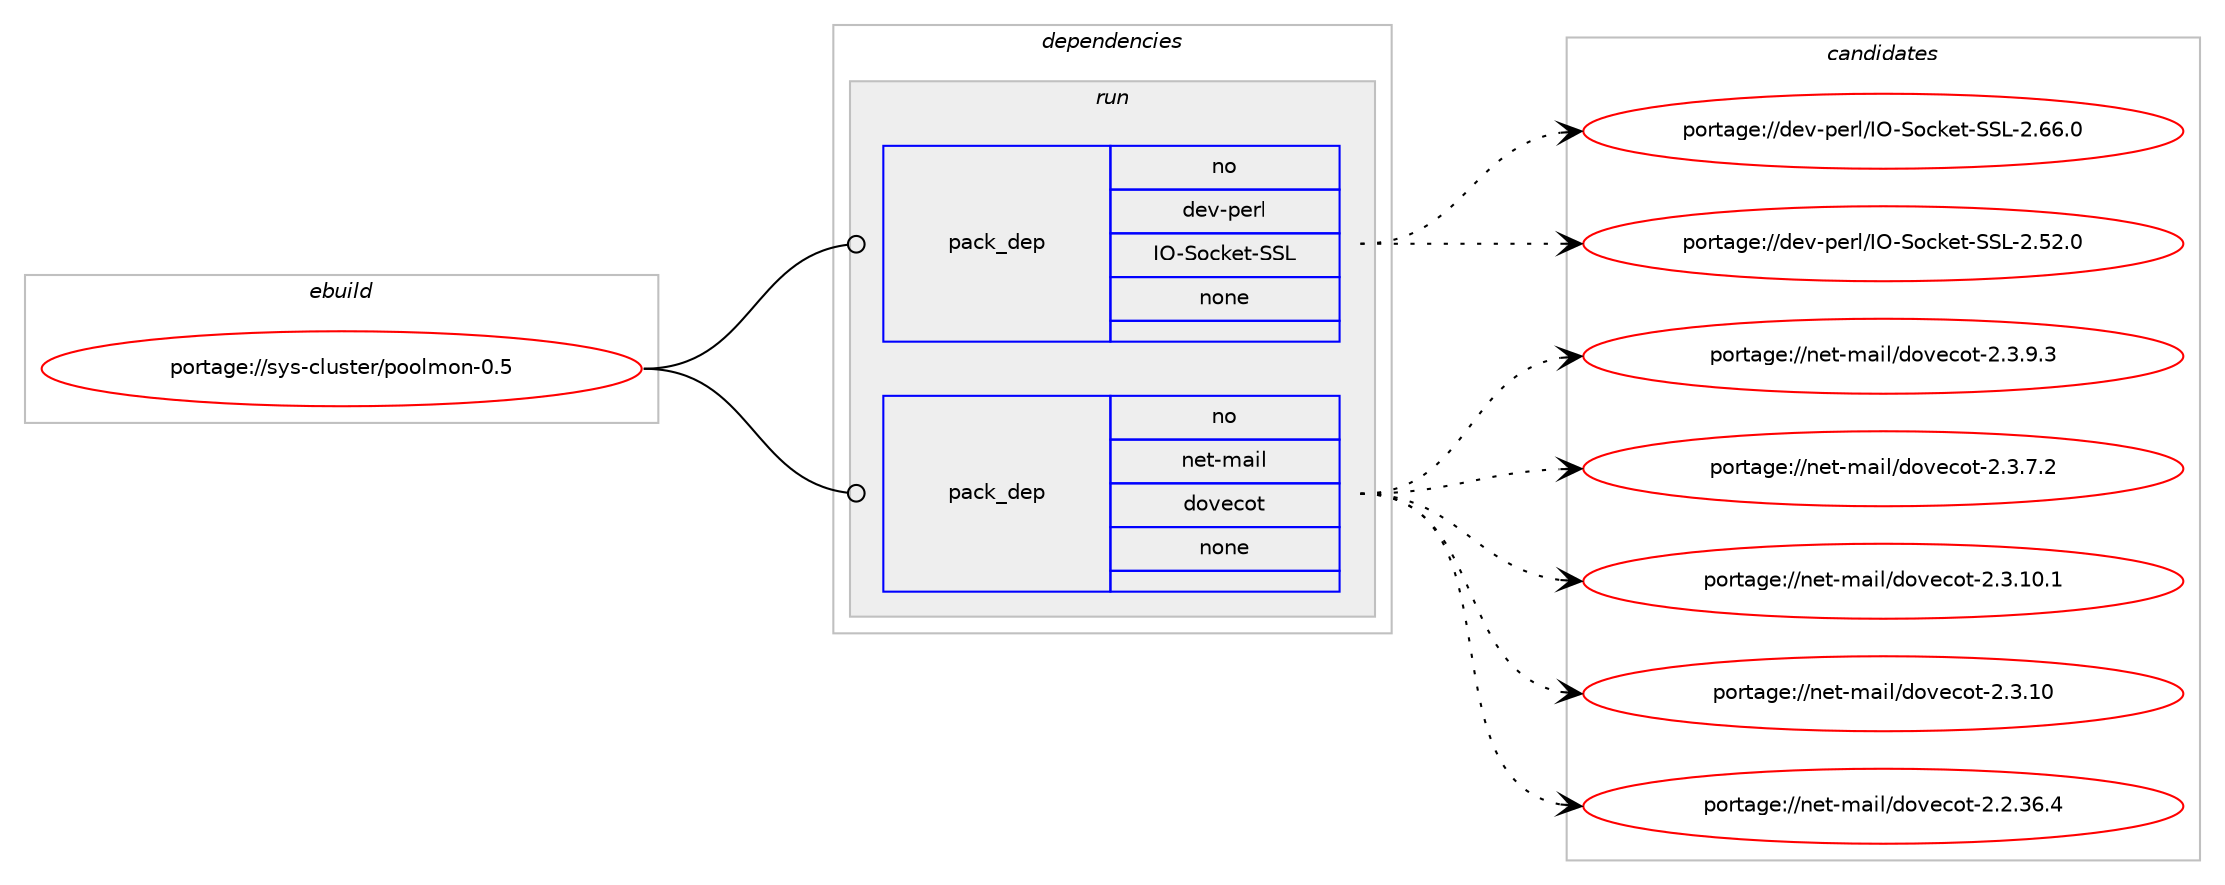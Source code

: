 digraph prolog {

# *************
# Graph options
# *************

newrank=true;
concentrate=true;
compound=true;
graph [rankdir=LR,fontname=Helvetica,fontsize=10,ranksep=1.5];#, ranksep=2.5, nodesep=0.2];
edge  [arrowhead=vee];
node  [fontname=Helvetica,fontsize=10];

# **********
# The ebuild
# **********

subgraph cluster_leftcol {
color=gray;
rank=same;
label=<<i>ebuild</i>>;
id [label="portage://sys-cluster/poolmon-0.5", color=red, width=4, href="../sys-cluster/poolmon-0.5.svg"];
}

# ****************
# The dependencies
# ****************

subgraph cluster_midcol {
color=gray;
label=<<i>dependencies</i>>;
subgraph cluster_compile {
fillcolor="#eeeeee";
style=filled;
label=<<i>compile</i>>;
}
subgraph cluster_compileandrun {
fillcolor="#eeeeee";
style=filled;
label=<<i>compile and run</i>>;
}
subgraph cluster_run {
fillcolor="#eeeeee";
style=filled;
label=<<i>run</i>>;
subgraph pack2479 {
dependency2907 [label=<<TABLE BORDER="0" CELLBORDER="1" CELLSPACING="0" CELLPADDING="4" WIDTH="220"><TR><TD ROWSPAN="6" CELLPADDING="30">pack_dep</TD></TR><TR><TD WIDTH="110">no</TD></TR><TR><TD>dev-perl</TD></TR><TR><TD>IO-Socket-SSL</TD></TR><TR><TD>none</TD></TR><TR><TD></TD></TR></TABLE>>, shape=none, color=blue];
}
id:e -> dependency2907:w [weight=20,style="solid",arrowhead="odot"];
subgraph pack2480 {
dependency2908 [label=<<TABLE BORDER="0" CELLBORDER="1" CELLSPACING="0" CELLPADDING="4" WIDTH="220"><TR><TD ROWSPAN="6" CELLPADDING="30">pack_dep</TD></TR><TR><TD WIDTH="110">no</TD></TR><TR><TD>net-mail</TD></TR><TR><TD>dovecot</TD></TR><TR><TD>none</TD></TR><TR><TD></TD></TR></TABLE>>, shape=none, color=blue];
}
id:e -> dependency2908:w [weight=20,style="solid",arrowhead="odot"];
}
}

# **************
# The candidates
# **************

subgraph cluster_choices {
rank=same;
color=gray;
label=<<i>candidates</i>>;

subgraph choice2479 {
color=black;
nodesep=1;
choice100101118451121011141084773794583111991071011164583837645504654544648 [label="portage://dev-perl/IO-Socket-SSL-2.66.0", color=red, width=4,href="../dev-perl/IO-Socket-SSL-2.66.0.svg"];
choice100101118451121011141084773794583111991071011164583837645504653504648 [label="portage://dev-perl/IO-Socket-SSL-2.52.0", color=red, width=4,href="../dev-perl/IO-Socket-SSL-2.52.0.svg"];
dependency2907:e -> choice100101118451121011141084773794583111991071011164583837645504654544648:w [style=dotted,weight="100"];
dependency2907:e -> choice100101118451121011141084773794583111991071011164583837645504653504648:w [style=dotted,weight="100"];
}
subgraph choice2480 {
color=black;
nodesep=1;
choice110101116451099710510847100111118101991111164550465146574651 [label="portage://net-mail/dovecot-2.3.9.3", color=red, width=4,href="../net-mail/dovecot-2.3.9.3.svg"];
choice110101116451099710510847100111118101991111164550465146554650 [label="portage://net-mail/dovecot-2.3.7.2", color=red, width=4,href="../net-mail/dovecot-2.3.7.2.svg"];
choice11010111645109971051084710011111810199111116455046514649484649 [label="portage://net-mail/dovecot-2.3.10.1", color=red, width=4,href="../net-mail/dovecot-2.3.10.1.svg"];
choice1101011164510997105108471001111181019911111645504651464948 [label="portage://net-mail/dovecot-2.3.10", color=red, width=4,href="../net-mail/dovecot-2.3.10.svg"];
choice11010111645109971051084710011111810199111116455046504651544652 [label="portage://net-mail/dovecot-2.2.36.4", color=red, width=4,href="../net-mail/dovecot-2.2.36.4.svg"];
dependency2908:e -> choice110101116451099710510847100111118101991111164550465146574651:w [style=dotted,weight="100"];
dependency2908:e -> choice110101116451099710510847100111118101991111164550465146554650:w [style=dotted,weight="100"];
dependency2908:e -> choice11010111645109971051084710011111810199111116455046514649484649:w [style=dotted,weight="100"];
dependency2908:e -> choice1101011164510997105108471001111181019911111645504651464948:w [style=dotted,weight="100"];
dependency2908:e -> choice11010111645109971051084710011111810199111116455046504651544652:w [style=dotted,weight="100"];
}
}

}
